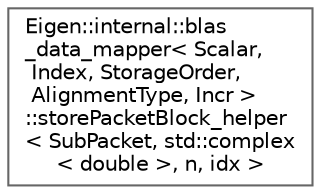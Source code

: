 digraph "Graphical Class Hierarchy"
{
 // LATEX_PDF_SIZE
  bgcolor="transparent";
  edge [fontname=Helvetica,fontsize=10,labelfontname=Helvetica,labelfontsize=10];
  node [fontname=Helvetica,fontsize=10,shape=box,height=0.2,width=0.4];
  rankdir="LR";
  Node0 [id="Node000000",label="Eigen::internal::blas\l_data_mapper\< Scalar,\l Index, StorageOrder,\l AlignmentType, Incr \>\l::storePacketBlock_helper\l\< SubPacket, std::complex\l\< double \>, n, idx \>",height=0.2,width=0.4,color="grey40", fillcolor="white", style="filled",URL="$structEigen_1_1internal_1_1blas__data__mapper_1_1storePacketBlock__helper_3_01SubPacket_00_01stdf56380f5a31625b3f1b73b21c78976df.html",tooltip=" "];
}
